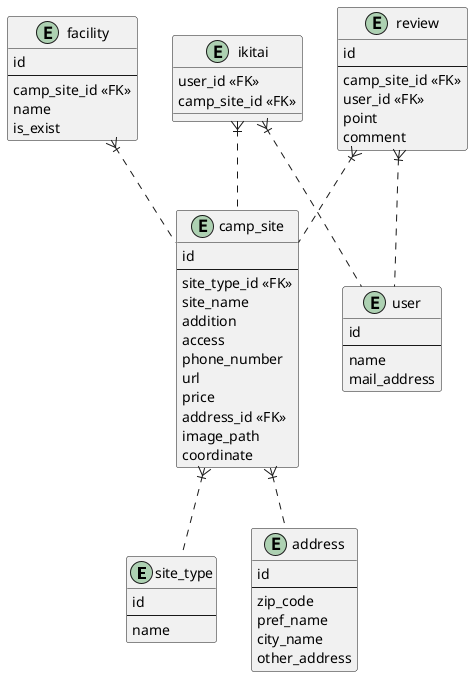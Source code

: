 @startuml data_model

entity site_type {
    id
    --
    name
}

entity address {
    id
    --
    zip_code
    pref_name
    city_name
    other_address
}

entity camp_site {
    id
    --
    site_type_id <<FK>>
    site_name
    addition
    access
    phone_number
    url
    price
    address_id <<FK>>
    image_path
    coordinate
}
camp_site }|.. site_type
camp_site }|.. address

entity facility {
    id
    --
    camp_site_id <<FK>>
    name
    is_exist
}
facility }|.. camp_site

entity user {
    id
    --
    name
    mail_address
}

entity review {
    id
    --
    camp_site_id <<FK>>
    user_id <<FK>>
    point
    comment
}
review }|.. camp_site
review }|.. user

entity ikitai {
    user_id <<FK>>
    camp_site_id <<FK>>
}
ikitai }|.. user
ikitai }|.. camp_site

@enduml